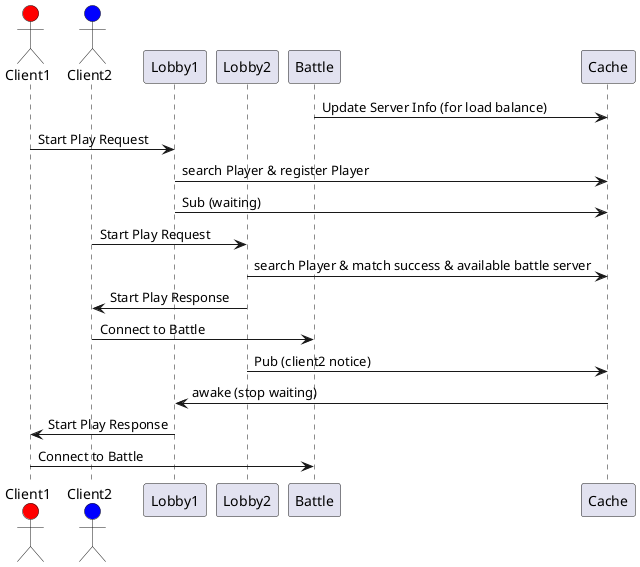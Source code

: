 @startuml
actor Client1 #red
actor Client2 #blue
participant Lobby1
participant Lobby2
participant Battle
participant Cache

Battle->Cache: Update Server Info (for load balance)
Client1->Lobby1 : Start Play Request
Lobby1->Cache: search Player & register Player
Lobby1->Cache: Sub (waiting)
Client2->Lobby2 : Start Play Request
Lobby2->Cache : search Player & match success & available battle server
Lobby2->Client2 : Start Play Response
Client2->Battle : Connect to Battle
Lobby2->Cache : Pub (client2 notice)
Cache->Lobby1 : awake (stop waiting)
Lobby1->Client1 : Start Play Response
Client1->Battle : Connect to Battle
@enduml
